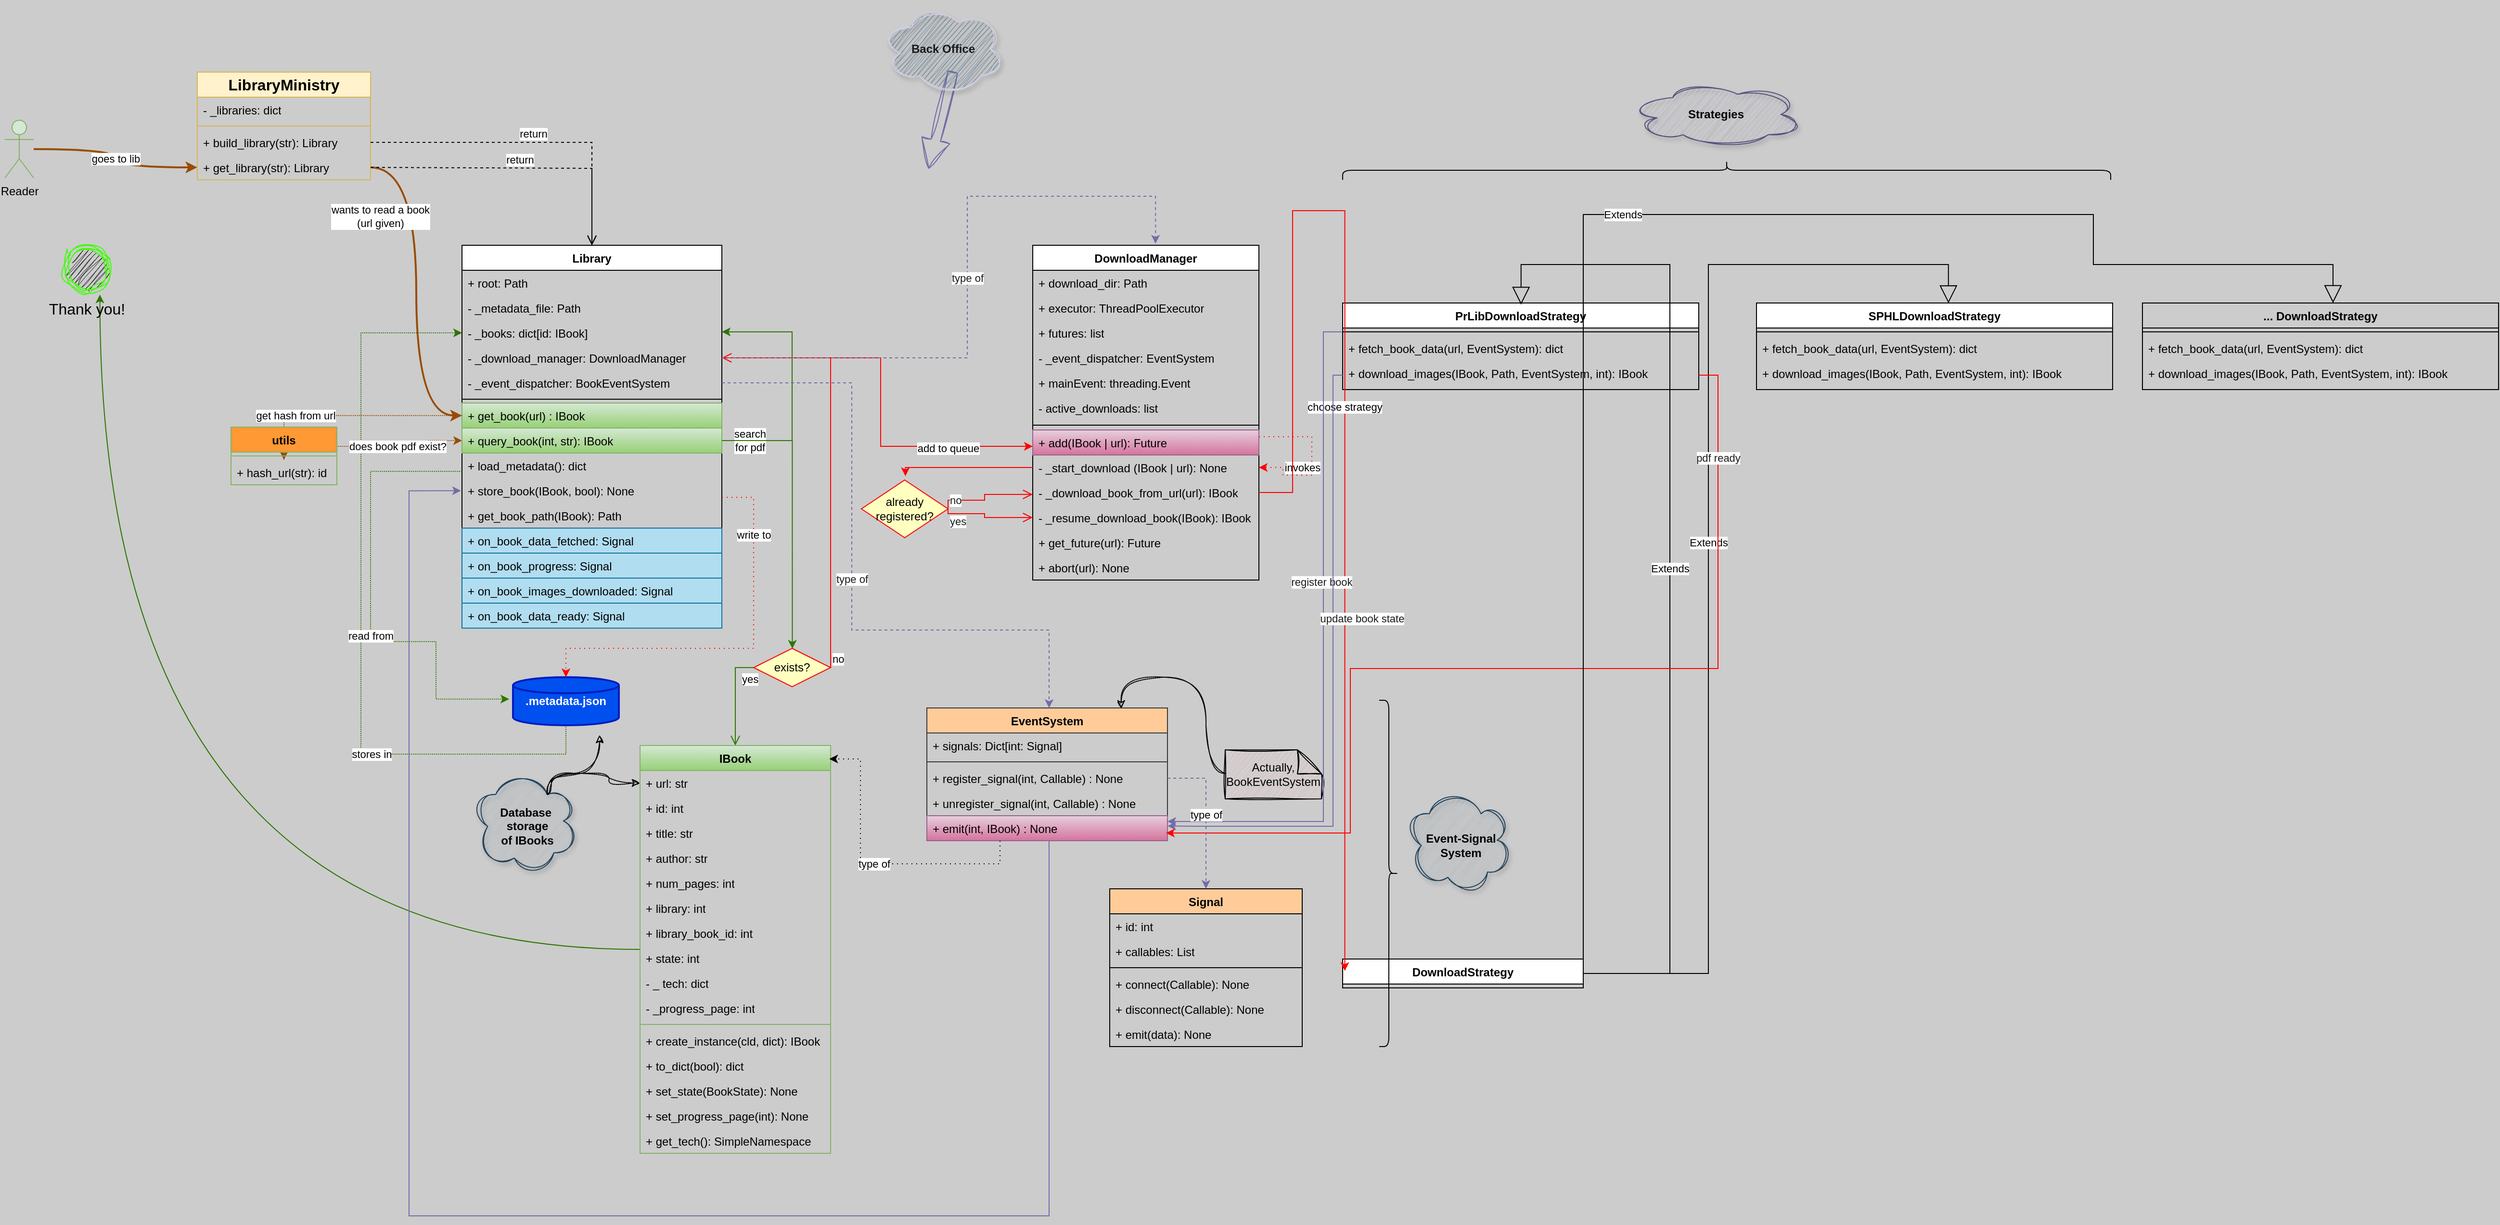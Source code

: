 <mxfile version="22.0.8" type="github">
  <diagram id="C5RBs43oDa-KdzZeNtuy" name="core">
    <mxGraphModel dx="2868" dy="1564" grid="1" gridSize="10" guides="1" tooltips="1" connect="1" arrows="1" fold="1" page="1" pageScale="1" pageWidth="1400" pageHeight="500" background="#CCCCCC" math="0" shadow="0">
      <root>
        <mxCell id="WIyWlLk6GJQsqaUBKTNV-0" />
        <mxCell id="WIyWlLk6GJQsqaUBKTNV-1" parent="WIyWlLk6GJQsqaUBKTNV-0" />
        <mxCell id="P9E268Bw0gb1X7N-w08P-104" value="goes to lib" style="edgeStyle=orthogonalEdgeStyle;orthogonalLoop=1;jettySize=auto;html=1;strokeWidth=2;curved=1;strokeColor=#994C00;" parent="WIyWlLk6GJQsqaUBKTNV-1" source="P9E268Bw0gb1X7N-w08P-6" target="P9E268Bw0gb1X7N-w08P-27" edge="1">
          <mxGeometry relative="1" as="geometry">
            <mxPoint x="122" y="231" as="sourcePoint" />
          </mxGeometry>
        </mxCell>
        <mxCell id="P9E268Bw0gb1X7N-w08P-105" value="wants to read a book&lt;br&gt;(url given)" style="edgeStyle=orthogonalEdgeStyle;orthogonalLoop=1;jettySize=auto;html=1;strokeWidth=2;shadow=0;curved=1;strokeColor=#994C00;" parent="WIyWlLk6GJQsqaUBKTNV-1" source="P9E268Bw0gb1X7N-w08P-27" target="P9E268Bw0gb1X7N-w08P-28" edge="1">
          <mxGeometry x="-0.442" y="-38" relative="1" as="geometry">
            <mxPoint x="112" y="361" as="sourcePoint" />
            <mxPoint x="512" y="511" as="targetPoint" />
            <mxPoint as="offset" />
          </mxGeometry>
        </mxCell>
        <mxCell id="P9E268Bw0gb1X7N-w08P-6" value="Reader" style="shape=umlActor;verticalLabelPosition=bottom;verticalAlign=top;html=1;fillColor=#d5e8d4;strokeColor=#82b366;" parent="WIyWlLk6GJQsqaUBKTNV-1" vertex="1">
          <mxGeometry x="82" y="201" width="30" height="60" as="geometry" />
        </mxCell>
        <mxCell id="P9E268Bw0gb1X7N-w08P-15" value="LibraryMinistry" style="swimlane;fontStyle=1;align=center;verticalAlign=middle;childLayout=stackLayout;horizontal=1;startSize=26;horizontalStack=0;resizeParent=1;resizeParentMax=0;resizeLast=0;collapsible=1;marginBottom=0;whiteSpace=wrap;html=1;fillColor=#fff2cc;strokeColor=#d6b656;fontSize=16;" parent="WIyWlLk6GJQsqaUBKTNV-1" vertex="1">
          <mxGeometry x="282" y="151" width="180" height="112" as="geometry">
            <mxRectangle x="110" y="200" width="100" height="30" as="alternateBounds" />
          </mxGeometry>
        </mxCell>
        <mxCell id="P9E268Bw0gb1X7N-w08P-19" value="- _libraries: dict" style="text;strokeColor=none;fillColor=none;align=left;verticalAlign=top;spacingLeft=4;spacingRight=4;overflow=hidden;rotatable=0;points=[[0,0.5],[1,0.5]];portConstraint=eastwest;whiteSpace=wrap;html=1;" parent="P9E268Bw0gb1X7N-w08P-15" vertex="1">
          <mxGeometry y="26" width="180" height="26" as="geometry" />
        </mxCell>
        <mxCell id="P9E268Bw0gb1X7N-w08P-17" value="" style="line;strokeWidth=1;fillColor=none;align=left;verticalAlign=middle;spacingTop=-1;spacingLeft=3;spacingRight=3;rotatable=0;labelPosition=right;points=[];portConstraint=eastwest;strokeColor=inherit;" parent="P9E268Bw0gb1X7N-w08P-15" vertex="1">
          <mxGeometry y="52" width="180" height="8" as="geometry" />
        </mxCell>
        <mxCell id="P9E268Bw0gb1X7N-w08P-18" value="+ build_library(str): Library" style="text;strokeColor=none;fillColor=none;align=left;verticalAlign=top;spacingLeft=4;spacingRight=4;overflow=hidden;rotatable=0;points=[[0,0.5],[1,0.5]];portConstraint=eastwest;whiteSpace=wrap;html=1;" parent="P9E268Bw0gb1X7N-w08P-15" vertex="1">
          <mxGeometry y="60" width="180" height="26" as="geometry" />
        </mxCell>
        <mxCell id="P9E268Bw0gb1X7N-w08P-27" value="+ get_library(str): Library" style="text;strokeColor=none;fillColor=none;align=left;verticalAlign=top;spacingLeft=4;spacingRight=4;overflow=hidden;rotatable=0;points=[[0,0.5],[1,0.5]];portConstraint=eastwest;whiteSpace=wrap;html=1;" parent="P9E268Bw0gb1X7N-w08P-15" vertex="1">
          <mxGeometry y="86" width="180" height="26" as="geometry" />
        </mxCell>
        <mxCell id="P9E268Bw0gb1X7N-w08P-23" value="Library" style="swimlane;fontStyle=1;align=center;verticalAlign=top;childLayout=stackLayout;horizontal=1;startSize=26;horizontalStack=0;resizeParent=1;resizeParentMax=0;resizeLast=0;collapsible=1;marginBottom=0;whiteSpace=wrap;html=1;" parent="WIyWlLk6GJQsqaUBKTNV-1" vertex="1">
          <mxGeometry x="557" y="331" width="270" height="398" as="geometry" />
        </mxCell>
        <mxCell id="P9E268Bw0gb1X7N-w08P-24" value="+ root: Path" style="text;strokeColor=none;fillColor=none;align=left;verticalAlign=top;spacingLeft=4;spacingRight=4;overflow=hidden;rotatable=0;points=[[0,0.5],[1,0.5]];portConstraint=eastwest;whiteSpace=wrap;html=1;" parent="P9E268Bw0gb1X7N-w08P-23" vertex="1">
          <mxGeometry y="26" width="270" height="26" as="geometry" />
        </mxCell>
        <mxCell id="P9E268Bw0gb1X7N-w08P-30" value="- _metadata_file: Path" style="text;strokeColor=none;fillColor=none;align=left;verticalAlign=top;spacingLeft=4;spacingRight=4;overflow=hidden;rotatable=0;points=[[0,0.5],[1,0.5]];portConstraint=eastwest;whiteSpace=wrap;html=1;" parent="P9E268Bw0gb1X7N-w08P-23" vertex="1">
          <mxGeometry y="52" width="270" height="26" as="geometry" />
        </mxCell>
        <mxCell id="P9E268Bw0gb1X7N-w08P-33" value="- _books: dict[id: IBook]" style="text;strokeColor=none;fillColor=none;align=left;verticalAlign=top;spacingLeft=4;spacingRight=4;overflow=hidden;rotatable=0;points=[[0,0.5],[1,0.5]];portConstraint=eastwest;whiteSpace=wrap;html=1;" parent="P9E268Bw0gb1X7N-w08P-23" vertex="1">
          <mxGeometry y="78" width="270" height="26" as="geometry" />
        </mxCell>
        <mxCell id="P9E268Bw0gb1X7N-w08P-36" value="- _download_manager: DownloadManager" style="text;strokeColor=none;fillColor=none;align=left;verticalAlign=top;spacingLeft=4;spacingRight=4;overflow=hidden;rotatable=0;points=[[0,0.5],[1,0.5]];portConstraint=eastwest;whiteSpace=wrap;html=1;" parent="P9E268Bw0gb1X7N-w08P-23" vertex="1">
          <mxGeometry y="104" width="270" height="26" as="geometry" />
        </mxCell>
        <mxCell id="P9E268Bw0gb1X7N-w08P-35" value="- _event_dispatcher: BookEventSystem" style="text;strokeColor=none;fillColor=none;align=left;verticalAlign=top;spacingLeft=4;spacingRight=4;overflow=hidden;rotatable=0;points=[[0,0.5],[1,0.5]];portConstraint=eastwest;whiteSpace=wrap;html=1;" parent="P9E268Bw0gb1X7N-w08P-23" vertex="1">
          <mxGeometry y="130" width="270" height="26" as="geometry" />
        </mxCell>
        <mxCell id="P9E268Bw0gb1X7N-w08P-25" value="" style="line;strokeWidth=1;fillColor=none;align=left;verticalAlign=middle;spacingTop=-1;spacingLeft=3;spacingRight=3;rotatable=0;labelPosition=right;points=[];portConstraint=eastwest;strokeColor=inherit;" parent="P9E268Bw0gb1X7N-w08P-23" vertex="1">
          <mxGeometry y="156" width="270" height="8" as="geometry" />
        </mxCell>
        <mxCell id="P9E268Bw0gb1X7N-w08P-28" value="+ get_book(url) : IBook" style="text;strokeColor=#82b366;fillColor=#d5e8d4;align=left;verticalAlign=top;spacingLeft=4;spacingRight=4;overflow=hidden;rotatable=0;points=[[0,0.5],[1,0.5]];portConstraint=eastwest;whiteSpace=wrap;html=1;gradientColor=#97d077;" parent="P9E268Bw0gb1X7N-w08P-23" vertex="1">
          <mxGeometry y="164" width="270" height="26" as="geometry" />
        </mxCell>
        <mxCell id="P9E268Bw0gb1X7N-w08P-112" value="search&lt;br&gt;for pdf" style="edgeStyle=orthogonalEdgeStyle;rounded=0;orthogonalLoop=1;jettySize=auto;html=1;fillColor=#60a917;strokeColor=#2D7600;" parent="P9E268Bw0gb1X7N-w08P-23" source="P9E268Bw0gb1X7N-w08P-26" target="P9E268Bw0gb1X7N-w08P-33" edge="1">
          <mxGeometry x="-0.776" relative="1" as="geometry">
            <mxPoint x="335" y="90" as="targetPoint" />
            <Array as="points">
              <mxPoint x="343" y="203" />
              <mxPoint x="343" y="90" />
            </Array>
            <mxPoint as="offset" />
          </mxGeometry>
        </mxCell>
        <mxCell id="P9E268Bw0gb1X7N-w08P-26" value="+ query_book(int, str): IBook" style="text;strokeColor=#82b366;fillColor=#d5e8d4;align=left;verticalAlign=top;spacingLeft=4;spacingRight=4;overflow=hidden;rotatable=0;points=[[0,0.5],[1,0.5]];portConstraint=eastwest;whiteSpace=wrap;html=1;gradientColor=#97d077;" parent="P9E268Bw0gb1X7N-w08P-23" vertex="1">
          <mxGeometry y="190" width="270" height="26" as="geometry" />
        </mxCell>
        <mxCell id="P9E268Bw0gb1X7N-w08P-29" value="+ load_metadata(): dict" style="text;strokeColor=none;fillColor=none;align=left;verticalAlign=top;spacingLeft=4;spacingRight=4;overflow=hidden;rotatable=0;points=[[0,0.5],[1,0.5]];portConstraint=eastwest;whiteSpace=wrap;html=1;" parent="P9E268Bw0gb1X7N-w08P-23" vertex="1">
          <mxGeometry y="216" width="270" height="26" as="geometry" />
        </mxCell>
        <mxCell id="P9E268Bw0gb1X7N-w08P-31" value="+ store_book(IBook, bool): None" style="text;strokeColor=none;fillColor=none;align=left;verticalAlign=top;spacingLeft=4;spacingRight=4;overflow=hidden;rotatable=0;points=[[0,0.5],[1,0.5]];portConstraint=eastwest;whiteSpace=wrap;html=1;" parent="P9E268Bw0gb1X7N-w08P-23" vertex="1">
          <mxGeometry y="242" width="270" height="26" as="geometry" />
        </mxCell>
        <mxCell id="P9E268Bw0gb1X7N-w08P-34" value="+ get_book_path(IBook): Path" style="text;strokeColor=none;fillColor=none;align=left;verticalAlign=top;spacingLeft=4;spacingRight=4;overflow=hidden;rotatable=0;points=[[0,0.5],[1,0.5]];portConstraint=eastwest;whiteSpace=wrap;html=1;" parent="P9E268Bw0gb1X7N-w08P-23" vertex="1">
          <mxGeometry y="268" width="270" height="26" as="geometry" />
        </mxCell>
        <mxCell id="GLJJmt8brZhEi_x7NSrE-0" style="edgeStyle=orthogonalEdgeStyle;rounded=0;orthogonalLoop=1;jettySize=auto;html=1;exitX=1;exitY=0.5;exitDx=0;exitDy=0;" edge="1" parent="P9E268Bw0gb1X7N-w08P-23" source="P9E268Bw0gb1X7N-w08P-28" target="P9E268Bw0gb1X7N-w08P-28">
          <mxGeometry relative="1" as="geometry" />
        </mxCell>
        <mxCell id="GLJJmt8brZhEi_x7NSrE-9" value="+ on_book_data_fetched: Signal" style="text;strokeColor=#10739e;fillColor=#b1ddf0;align=left;verticalAlign=top;spacingLeft=4;spacingRight=4;overflow=hidden;rotatable=0;points=[[0,0.5],[1,0.5]];portConstraint=eastwest;whiteSpace=wrap;html=1;" vertex="1" parent="P9E268Bw0gb1X7N-w08P-23">
          <mxGeometry y="294" width="270" height="26" as="geometry" />
        </mxCell>
        <mxCell id="GLJJmt8brZhEi_x7NSrE-13" value="+ on_book_progress: Signal" style="text;strokeColor=#10739e;fillColor=#b1ddf0;align=left;verticalAlign=top;spacingLeft=4;spacingRight=4;overflow=hidden;rotatable=0;points=[[0,0.5],[1,0.5]];portConstraint=eastwest;whiteSpace=wrap;html=1;" vertex="1" parent="P9E268Bw0gb1X7N-w08P-23">
          <mxGeometry y="320" width="270" height="26" as="geometry" />
        </mxCell>
        <mxCell id="GLJJmt8brZhEi_x7NSrE-14" value="+ on_book_images_downloaded: Signal" style="text;strokeColor=#10739e;fillColor=#b1ddf0;align=left;verticalAlign=top;spacingLeft=4;spacingRight=4;overflow=hidden;rotatable=0;points=[[0,0.5],[1,0.5]];portConstraint=eastwest;whiteSpace=wrap;html=1;" vertex="1" parent="P9E268Bw0gb1X7N-w08P-23">
          <mxGeometry y="346" width="270" height="26" as="geometry" />
        </mxCell>
        <mxCell id="GLJJmt8brZhEi_x7NSrE-15" value="+ on_book_data_ready: Signal" style="text;strokeColor=#10739e;fillColor=#b1ddf0;align=left;verticalAlign=top;spacingLeft=4;spacingRight=4;overflow=hidden;rotatable=0;points=[[0,0.5],[1,0.5]];portConstraint=eastwest;whiteSpace=wrap;html=1;" vertex="1" parent="P9E268Bw0gb1X7N-w08P-23">
          <mxGeometry y="372" width="270" height="26" as="geometry" />
        </mxCell>
        <mxCell id="P9E268Bw0gb1X7N-w08P-42" value="return" style="html=1;verticalAlign=bottom;endArrow=open;dashed=1;endSize=8;curved=0;rounded=0;entryX=0.5;entryY=0;entryDx=0;entryDy=0;exitX=1;exitY=0.5;exitDx=0;exitDy=0;" parent="WIyWlLk6GJQsqaUBKTNV-1" source="P9E268Bw0gb1X7N-w08P-18" target="P9E268Bw0gb1X7N-w08P-23" edge="1">
          <mxGeometry relative="1" as="geometry">
            <mxPoint x="652" y="191" as="sourcePoint" />
            <mxPoint x="662" y="381" as="targetPoint" />
            <Array as="points">
              <mxPoint x="692" y="224" />
            </Array>
          </mxGeometry>
        </mxCell>
        <mxCell id="P9E268Bw0gb1X7N-w08P-43" value="return" style="html=1;verticalAlign=bottom;endArrow=open;dashed=1;endSize=8;curved=0;rounded=0;exitX=1;exitY=0.5;exitDx=0;exitDy=0;" parent="WIyWlLk6GJQsqaUBKTNV-1" source="P9E268Bw0gb1X7N-w08P-27" target="P9E268Bw0gb1X7N-w08P-23" edge="1">
          <mxGeometry relative="1" as="geometry">
            <mxPoint x="567" y="274" as="sourcePoint" />
            <mxPoint x="812" y="301" as="targetPoint" />
            <Array as="points">
              <mxPoint x="692" y="251" />
            </Array>
          </mxGeometry>
        </mxCell>
        <mxCell id="P9E268Bw0gb1X7N-w08P-164" style="edgeStyle=orthogonalEdgeStyle;orthogonalLoop=1;jettySize=auto;html=1;sketch=1;curveFitting=1;jiggle=2;strokeColor=none;dashed=1;dashPattern=1 4;curved=1;shadow=0;" parent="WIyWlLk6GJQsqaUBKTNV-1" source="P9E268Bw0gb1X7N-w08P-53" target="P9E268Bw0gb1X7N-w08P-163" edge="1">
          <mxGeometry relative="1" as="geometry" />
        </mxCell>
        <mxCell id="P9E268Bw0gb1X7N-w08P-165" style="edgeStyle=orthogonalEdgeStyle;orthogonalLoop=1;jettySize=auto;html=1;sketch=1;curveFitting=1;jiggle=2;dashed=1;dashPattern=1 1;curved=1;entryX=0.808;entryY=0.004;entryDx=0;entryDy=0;entryPerimeter=0;" parent="WIyWlLk6GJQsqaUBKTNV-1" target="P9E268Bw0gb1X7N-w08P-158" edge="1">
          <mxGeometry relative="1" as="geometry">
            <Array as="points">
              <mxPoint x="1330" y="880" />
              <mxPoint x="1330" y="780" />
              <mxPoint x="1242" y="780" />
            </Array>
            <mxPoint x="1350" y="880" as="sourcePoint" />
            <mxPoint x="1330" y="790" as="targetPoint" />
          </mxGeometry>
        </mxCell>
        <mxCell id="P9E268Bw0gb1X7N-w08P-53" value="Actually, BookEventSystem" style="shape=note2;boundedLbl=1;whiteSpace=wrap;html=1;size=25;verticalAlign=middle;align=center;fillColor=#f8cecc;strokeColor=default;sketch=1;curveFitting=1;jiggle=2;shadow=0;" parent="WIyWlLk6GJQsqaUBKTNV-1" vertex="1">
          <mxGeometry x="1350" y="855.5" width="100" height="51" as="geometry" />
        </mxCell>
        <mxCell id="P9E268Bw0gb1X7N-w08P-54" value="DownloadManager" style="swimlane;fontStyle=1;align=center;verticalAlign=top;childLayout=stackLayout;horizontal=1;startSize=26;horizontalStack=0;resizeParent=1;resizeParentMax=0;resizeLast=0;collapsible=1;marginBottom=0;whiteSpace=wrap;html=1;" parent="WIyWlLk6GJQsqaUBKTNV-1" vertex="1">
          <mxGeometry x="1150" y="331" width="235" height="348" as="geometry" />
        </mxCell>
        <mxCell id="P9E268Bw0gb1X7N-w08P-55" value="+ download_dir: Path" style="text;strokeColor=none;fillColor=none;align=left;verticalAlign=top;spacingLeft=4;spacingRight=4;overflow=hidden;rotatable=0;points=[[0,0.5],[1,0.5]];portConstraint=eastwest;whiteSpace=wrap;html=1;" parent="P9E268Bw0gb1X7N-w08P-54" vertex="1">
          <mxGeometry y="26" width="235" height="26" as="geometry" />
        </mxCell>
        <mxCell id="P9E268Bw0gb1X7N-w08P-60" value="+ executor: ThreadPoolExecutor" style="text;strokeColor=none;fillColor=none;align=left;verticalAlign=top;spacingLeft=4;spacingRight=4;overflow=hidden;rotatable=0;points=[[0,0.5],[1,0.5]];portConstraint=eastwest;whiteSpace=wrap;html=1;" parent="P9E268Bw0gb1X7N-w08P-54" vertex="1">
          <mxGeometry y="52" width="235" height="26" as="geometry" />
        </mxCell>
        <mxCell id="P9E268Bw0gb1X7N-w08P-64" value="+ futures: list" style="text;strokeColor=none;fillColor=none;align=left;verticalAlign=top;spacingLeft=4;spacingRight=4;overflow=hidden;rotatable=0;points=[[0,0.5],[1,0.5]];portConstraint=eastwest;whiteSpace=wrap;html=1;" parent="P9E268Bw0gb1X7N-w08P-54" vertex="1">
          <mxGeometry y="78" width="235" height="26" as="geometry" />
        </mxCell>
        <mxCell id="P9E268Bw0gb1X7N-w08P-63" value="- _event_dispatcher: EventSystem" style="text;strokeColor=none;fillColor=none;align=left;verticalAlign=top;spacingLeft=4;spacingRight=4;overflow=hidden;rotatable=0;points=[[0,0.5],[1,0.5]];portConstraint=eastwest;whiteSpace=wrap;html=1;" parent="P9E268Bw0gb1X7N-w08P-54" vertex="1">
          <mxGeometry y="104" width="235" height="26" as="geometry" />
        </mxCell>
        <mxCell id="62WGo5W9SfJ_OpLhTYwa-5" value="+ mainEvent: threading.Event" style="text;strokeColor=none;fillColor=none;align=left;verticalAlign=top;spacingLeft=4;spacingRight=4;overflow=hidden;rotatable=0;points=[[0,0.5],[1,0.5]];portConstraint=eastwest;whiteSpace=wrap;html=1;" parent="P9E268Bw0gb1X7N-w08P-54" vertex="1">
          <mxGeometry y="130" width="235" height="26" as="geometry" />
        </mxCell>
        <mxCell id="62WGo5W9SfJ_OpLhTYwa-6" value="- active_downloads: list" style="text;strokeColor=none;fillColor=none;align=left;verticalAlign=top;spacingLeft=4;spacingRight=4;overflow=hidden;rotatable=0;points=[[0,0.5],[1,0.5]];portConstraint=eastwest;whiteSpace=wrap;html=1;" parent="P9E268Bw0gb1X7N-w08P-54" vertex="1">
          <mxGeometry y="156" width="235" height="26" as="geometry" />
        </mxCell>
        <mxCell id="P9E268Bw0gb1X7N-w08P-56" value="" style="line;strokeWidth=1;fillColor=none;align=left;verticalAlign=middle;spacingTop=-1;spacingLeft=3;spacingRight=3;rotatable=0;labelPosition=right;points=[];portConstraint=eastwest;strokeColor=inherit;" parent="P9E268Bw0gb1X7N-w08P-54" vertex="1">
          <mxGeometry y="182" width="235" height="10" as="geometry" />
        </mxCell>
        <mxCell id="P9E268Bw0gb1X7N-w08P-57" value="+ add(IBook | url): Future" style="text;strokeColor=#996185;fillColor=#e6d0de;align=left;verticalAlign=top;spacingLeft=4;spacingRight=4;overflow=hidden;rotatable=0;points=[[0,0.5],[1,0.5]];portConstraint=eastwest;whiteSpace=wrap;html=1;gradientColor=#d5739d;" parent="P9E268Bw0gb1X7N-w08P-54" vertex="1">
          <mxGeometry y="192" width="235" height="26" as="geometry" />
        </mxCell>
        <mxCell id="P9E268Bw0gb1X7N-w08P-58" value="- _start_download (IBook | url): None" style="text;strokeColor=none;fillColor=none;align=left;verticalAlign=top;spacingLeft=4;spacingRight=4;overflow=hidden;rotatable=0;points=[[0,0.5],[1,0.5]];portConstraint=eastwest;whiteSpace=wrap;html=1;" parent="P9E268Bw0gb1X7N-w08P-54" vertex="1">
          <mxGeometry y="218" width="235" height="26" as="geometry" />
        </mxCell>
        <mxCell id="P9E268Bw0gb1X7N-w08P-59" value="- _download_book_from_url(url): IBook" style="text;strokeColor=none;fillColor=none;align=left;verticalAlign=top;spacingLeft=4;spacingRight=4;overflow=hidden;rotatable=0;points=[[0,0.5],[1,0.5]];portConstraint=eastwest;whiteSpace=wrap;html=1;" parent="P9E268Bw0gb1X7N-w08P-54" vertex="1">
          <mxGeometry y="244" width="235" height="26" as="geometry" />
        </mxCell>
        <mxCell id="P9E268Bw0gb1X7N-w08P-61" value="- _resume_download_book(IBook): IBook" style="text;strokeColor=none;fillColor=none;align=left;verticalAlign=top;spacingLeft=4;spacingRight=4;overflow=hidden;rotatable=0;points=[[0,0.5],[1,0.5]];portConstraint=eastwest;whiteSpace=wrap;html=1;" parent="P9E268Bw0gb1X7N-w08P-54" vertex="1">
          <mxGeometry y="270" width="235" height="26" as="geometry" />
        </mxCell>
        <mxCell id="62WGo5W9SfJ_OpLhTYwa-9" value="+ get_future(url): Future" style="text;strokeColor=none;fillColor=none;align=left;verticalAlign=top;spacingLeft=4;spacingRight=4;overflow=hidden;rotatable=0;points=[[0,0.5],[1,0.5]];portConstraint=eastwest;whiteSpace=wrap;html=1;" parent="P9E268Bw0gb1X7N-w08P-54" vertex="1">
          <mxGeometry y="296" width="235" height="26" as="geometry" />
        </mxCell>
        <mxCell id="62WGo5W9SfJ_OpLhTYwa-10" value="+ abort(url): None" style="text;strokeColor=none;fillColor=none;align=left;verticalAlign=top;spacingLeft=4;spacingRight=4;overflow=hidden;rotatable=0;points=[[0,0.5],[1,0.5]];portConstraint=eastwest;whiteSpace=wrap;html=1;" parent="P9E268Bw0gb1X7N-w08P-54" vertex="1">
          <mxGeometry y="322" width="235" height="26" as="geometry" />
        </mxCell>
        <mxCell id="GLJJmt8brZhEi_x7NSrE-17" value="invokes" style="edgeStyle=orthogonalEdgeStyle;rounded=0;orthogonalLoop=1;jettySize=auto;html=1;dashed=1;dashPattern=1 4;strokeColor=#FF0000;" edge="1" parent="P9E268Bw0gb1X7N-w08P-54" source="P9E268Bw0gb1X7N-w08P-57" target="P9E268Bw0gb1X7N-w08P-58">
          <mxGeometry x="0.104" y="-10" relative="1" as="geometry">
            <mxPoint x="245" y="159" as="targetPoint" />
            <Array as="points">
              <mxPoint x="290" y="199" />
              <mxPoint x="290" y="239" />
              <mxPoint x="260" y="239" />
              <mxPoint x="260" y="231" />
            </Array>
            <mxPoint as="offset" />
            <mxPoint x="245" y="215" as="sourcePoint" />
          </mxGeometry>
        </mxCell>
        <mxCell id="P9E268Bw0gb1X7N-w08P-76" style="rounded=0;orthogonalLoop=1;jettySize=auto;html=1;exitX=1;exitY=0.5;exitDx=0;exitDy=0;jumpStyle=none;edgeStyle=orthogonalEdgeStyle;fillColor=#0050ef;strokeColor=#FF0000;" parent="WIyWlLk6GJQsqaUBKTNV-1" source="P9E268Bw0gb1X7N-w08P-36" target="P9E268Bw0gb1X7N-w08P-57" edge="1">
          <mxGeometry relative="1" as="geometry">
            <mxPoint x="1062" y="261" as="targetPoint" />
            <Array as="points">
              <mxPoint x="992" y="448" />
              <mxPoint x="992" y="540" />
            </Array>
          </mxGeometry>
        </mxCell>
        <mxCell id="P9E268Bw0gb1X7N-w08P-127" value="add to queue" style="edgeLabel;html=1;align=center;verticalAlign=middle;resizable=0;points=[];" parent="P9E268Bw0gb1X7N-w08P-76" vertex="1" connectable="0">
          <mxGeometry x="0.08" y="-1" relative="1" as="geometry">
            <mxPoint x="71" y="35" as="offset" />
          </mxGeometry>
        </mxCell>
        <mxCell id="P9E268Bw0gb1X7N-w08P-93" value="get hash from url" style="edgeStyle=orthogonalEdgeStyle;rounded=0;orthogonalLoop=1;jettySize=auto;html=1;fillColor=#60a917;strokeColor=#994C00;dashed=1;dashPattern=1 1;exitX=0;exitY=0.5;exitDx=0;exitDy=0;" parent="WIyWlLk6GJQsqaUBKTNV-1" source="P9E268Bw0gb1X7N-w08P-28" target="P9E268Bw0gb1X7N-w08P-97" edge="1">
          <mxGeometry x="0.497" relative="1" as="geometry">
            <mxPoint x="532" y="831" as="targetPoint" />
            <mxPoint x="910" y="570" as="sourcePoint" />
            <Array as="points">
              <mxPoint x="520" y="508" />
              <mxPoint x="520" y="508" />
            </Array>
            <mxPoint as="offset" />
          </mxGeometry>
        </mxCell>
        <mxCell id="P9E268Bw0gb1X7N-w08P-103" value="stores in" style="edgeStyle=orthogonalEdgeStyle;rounded=0;orthogonalLoop=1;jettySize=auto;html=1;fillColor=#60a917;strokeColor=#2D7600;dashed=1;dashPattern=1 1;exitX=0.5;exitY=1;exitDx=0;exitDy=0;exitPerimeter=0;" parent="WIyWlLk6GJQsqaUBKTNV-1" source="P9E268Bw0gb1X7N-w08P-99" target="P9E268Bw0gb1X7N-w08P-33" edge="1">
          <mxGeometry x="-0.409" relative="1" as="geometry">
            <mxPoint x="492" y="721" as="sourcePoint" />
            <Array as="points">
              <mxPoint x="665" y="860" />
              <mxPoint x="452" y="860" />
              <mxPoint x="452" y="422" />
            </Array>
            <mxPoint as="offset" />
          </mxGeometry>
        </mxCell>
        <mxCell id="P9E268Bw0gb1X7N-w08P-99" value=".metadata.json" style="strokeWidth=2;html=1;shape=mxgraph.flowchart.database;whiteSpace=wrap;fillColor=#0050ef;strokeColor=#001DBC;labelPosition=center;verticalLabelPosition=middle;align=center;verticalAlign=middle;fontColor=#ffffff;fontStyle=1" parent="WIyWlLk6GJQsqaUBKTNV-1" vertex="1">
          <mxGeometry x="610" y="780" width="110" height="50" as="geometry" />
        </mxCell>
        <mxCell id="P9E268Bw0gb1X7N-w08P-102" value="write to" style="edgeStyle=orthogonalEdgeStyle;rounded=0;orthogonalLoop=1;jettySize=auto;html=1;fillColor=#60a917;strokeColor=#FF0000;dashed=1;dashPattern=1 4;entryX=0.5;entryY=0;entryDx=0;entryDy=0;entryPerimeter=0;" parent="WIyWlLk6GJQsqaUBKTNV-1" source="P9E268Bw0gb1X7N-w08P-31" edge="1" target="P9E268Bw0gb1X7N-w08P-99">
          <mxGeometry x="-0.656" relative="1" as="geometry">
            <mxPoint x="567" y="588.17" as="sourcePoint" />
            <mxPoint x="612" y="671" as="targetPoint" />
            <Array as="points">
              <mxPoint x="860" y="593" />
              <mxPoint x="860" y="750" />
              <mxPoint x="665" y="750" />
            </Array>
            <mxPoint as="offset" />
          </mxGeometry>
        </mxCell>
        <mxCell id="P9E268Bw0gb1X7N-w08P-101" value="read from" style="edgeStyle=orthogonalEdgeStyle;rounded=0;orthogonalLoop=1;jettySize=auto;html=1;fillColor=#60a917;strokeColor=#2D7600;dashed=1;dashPattern=1 1;entryX=-0.036;entryY=0.455;entryDx=0;entryDy=0;entryPerimeter=0;" parent="WIyWlLk6GJQsqaUBKTNV-1" source="P9E268Bw0gb1X7N-w08P-29" target="P9E268Bw0gb1X7N-w08P-99" edge="1">
          <mxGeometry x="0.118" relative="1" as="geometry">
            <mxPoint x="432" y="561" as="sourcePoint" />
            <Array as="points">
              <mxPoint x="462" y="566" />
              <mxPoint x="462" y="743" />
              <mxPoint x="530" y="743" />
            </Array>
            <mxPoint as="offset" />
          </mxGeometry>
        </mxCell>
        <mxCell id="P9E268Bw0gb1X7N-w08P-106" value="does book pdf exist?" style="edgeStyle=orthogonalEdgeStyle;rounded=0;orthogonalLoop=1;jettySize=auto;html=1;fillColor=#60a917;strokeColor=#994C00;dashed=1;dashPattern=1 1;" parent="WIyWlLk6GJQsqaUBKTNV-1" source="P9E268Bw0gb1X7N-w08P-97" target="P9E268Bw0gb1X7N-w08P-26" edge="1">
          <mxGeometry x="0.288" relative="1" as="geometry">
            <mxPoint x="322" y="541" as="targetPoint" />
            <mxPoint x="440" y="580" as="sourcePoint" />
            <Array as="points">
              <mxPoint x="372" y="540" />
              <mxPoint x="522" y="540" />
              <mxPoint x="522" y="534" />
            </Array>
            <mxPoint as="offset" />
          </mxGeometry>
        </mxCell>
        <mxCell id="P9E268Bw0gb1X7N-w08P-107" style="edgeStyle=orthogonalEdgeStyle;rounded=0;orthogonalLoop=1;jettySize=auto;html=1;fillColor=#60a917;strokeColor=#2D7600;entryX=0.503;entryY=0.008;entryDx=0;entryDy=0;entryPerimeter=0;" parent="WIyWlLk6GJQsqaUBKTNV-1" source="P9E268Bw0gb1X7N-w08P-26" target="P9E268Bw0gb1X7N-w08P-130" edge="1">
          <mxGeometry relative="1" as="geometry">
            <mxPoint x="862" y="661" as="targetPoint" />
            <Array as="points">
              <mxPoint x="900" y="534" />
            </Array>
          </mxGeometry>
        </mxCell>
        <mxCell id="P9E268Bw0gb1X7N-w08P-129" style="orthogonalLoop=1;jettySize=auto;html=1;fillColor=#60a917;strokeColor=#2D7600;entryX=0.776;entryY=1.024;entryDx=0;entryDy=0;entryPerimeter=0;edgeStyle=orthogonalEdgeStyle;curved=1;" parent="WIyWlLk6GJQsqaUBKTNV-1" source="P9E268Bw0gb1X7N-w08P-113" target="P9E268Bw0gb1X7N-w08P-128" edge="1">
          <mxGeometry relative="1" as="geometry">
            <mxPoint x="362" y="801" as="targetPoint" />
          </mxGeometry>
        </mxCell>
        <mxCell id="P9E268Bw0gb1X7N-w08P-113" value="IBook" style="swimlane;fontStyle=1;align=center;verticalAlign=top;childLayout=stackLayout;horizontal=1;startSize=26;horizontalStack=0;resizeParent=1;resizeParentMax=0;resizeLast=0;collapsible=1;marginBottom=0;whiteSpace=wrap;html=1;fillColor=#d5e8d4;strokeColor=#82b366;gradientColor=#97d077;" parent="WIyWlLk6GJQsqaUBKTNV-1" vertex="1">
          <mxGeometry x="742" y="851" width="198" height="424" as="geometry">
            <mxRectangle x="742" y="851" width="70" height="30" as="alternateBounds" />
          </mxGeometry>
        </mxCell>
        <mxCell id="P9E268Bw0gb1X7N-w08P-114" value="+ url: str" style="text;strokeColor=none;fillColor=none;align=left;verticalAlign=top;spacingLeft=4;spacingRight=4;overflow=hidden;rotatable=0;points=[[0,0.5],[1,0.5]];portConstraint=eastwest;whiteSpace=wrap;html=1;" parent="P9E268Bw0gb1X7N-w08P-113" vertex="1">
          <mxGeometry y="26" width="198" height="26" as="geometry" />
        </mxCell>
        <mxCell id="P9E268Bw0gb1X7N-w08P-123" value="+ id: int" style="text;strokeColor=none;fillColor=none;align=left;verticalAlign=top;spacingLeft=4;spacingRight=4;overflow=hidden;rotatable=0;points=[[0,0.5],[1,0.5]];portConstraint=eastwest;whiteSpace=wrap;html=1;" parent="P9E268Bw0gb1X7N-w08P-113" vertex="1">
          <mxGeometry y="52" width="198" height="26" as="geometry" />
        </mxCell>
        <mxCell id="P9E268Bw0gb1X7N-w08P-118" value="+ title: str" style="text;strokeColor=none;fillColor=none;align=left;verticalAlign=top;spacingLeft=4;spacingRight=4;overflow=hidden;rotatable=0;points=[[0,0.5],[1,0.5]];portConstraint=eastwest;whiteSpace=wrap;html=1;" parent="P9E268Bw0gb1X7N-w08P-113" vertex="1">
          <mxGeometry y="78" width="198" height="26" as="geometry" />
        </mxCell>
        <mxCell id="P9E268Bw0gb1X7N-w08P-117" value="+ author: str" style="text;strokeColor=none;fillColor=none;align=left;verticalAlign=top;spacingLeft=4;spacingRight=4;overflow=hidden;rotatable=0;points=[[0,0.5],[1,0.5]];portConstraint=eastwest;whiteSpace=wrap;html=1;" parent="P9E268Bw0gb1X7N-w08P-113" vertex="1">
          <mxGeometry y="104" width="198" height="26" as="geometry" />
        </mxCell>
        <mxCell id="P9E268Bw0gb1X7N-w08P-119" value="+ num_pages: int" style="text;strokeColor=none;fillColor=none;align=left;verticalAlign=top;spacingLeft=4;spacingRight=4;overflow=hidden;rotatable=0;points=[[0,0.5],[1,0.5]];portConstraint=eastwest;whiteSpace=wrap;html=1;" parent="P9E268Bw0gb1X7N-w08P-113" vertex="1">
          <mxGeometry y="130" width="198" height="26" as="geometry" />
        </mxCell>
        <mxCell id="P9E268Bw0gb1X7N-w08P-125" value="+ library: int" style="text;strokeColor=none;fillColor=none;align=left;verticalAlign=top;spacingLeft=4;spacingRight=4;overflow=hidden;rotatable=0;points=[[0,0.5],[1,0.5]];portConstraint=eastwest;whiteSpace=wrap;html=1;" parent="P9E268Bw0gb1X7N-w08P-113" vertex="1">
          <mxGeometry y="156" width="198" height="26" as="geometry" />
        </mxCell>
        <mxCell id="P9E268Bw0gb1X7N-w08P-124" value="+ library_book_id: int" style="text;strokeColor=none;fillColor=none;align=left;verticalAlign=top;spacingLeft=4;spacingRight=4;overflow=hidden;rotatable=0;points=[[0,0.5],[1,0.5]];portConstraint=eastwest;whiteSpace=wrap;html=1;" parent="P9E268Bw0gb1X7N-w08P-113" vertex="1">
          <mxGeometry y="182" width="198" height="26" as="geometry" />
        </mxCell>
        <mxCell id="P9E268Bw0gb1X7N-w08P-120" value="+ state: int" style="text;strokeColor=none;fillColor=none;align=left;verticalAlign=top;spacingLeft=4;spacingRight=4;overflow=hidden;rotatable=0;points=[[0,0.5],[1,0.5]];portConstraint=eastwest;whiteSpace=wrap;html=1;" parent="P9E268Bw0gb1X7N-w08P-113" vertex="1">
          <mxGeometry y="208" width="198" height="26" as="geometry" />
        </mxCell>
        <mxCell id="P9E268Bw0gb1X7N-w08P-122" value="- _ tech: dict" style="text;strokeColor=none;fillColor=none;align=left;verticalAlign=top;spacingLeft=4;spacingRight=4;overflow=hidden;rotatable=0;points=[[0,0.5],[1,0.5]];portConstraint=eastwest;whiteSpace=wrap;html=1;" parent="P9E268Bw0gb1X7N-w08P-113" vertex="1">
          <mxGeometry y="234" width="198" height="26" as="geometry" />
        </mxCell>
        <mxCell id="P9E268Bw0gb1X7N-w08P-121" value="- _progress_page: int" style="text;strokeColor=none;fillColor=none;align=left;verticalAlign=top;spacingLeft=4;spacingRight=4;overflow=hidden;rotatable=0;points=[[0,0.5],[1,0.5]];portConstraint=eastwest;whiteSpace=wrap;html=1;" parent="P9E268Bw0gb1X7N-w08P-113" vertex="1">
          <mxGeometry y="260" width="198" height="26" as="geometry" />
        </mxCell>
        <mxCell id="P9E268Bw0gb1X7N-w08P-115" value="" style="line;strokeWidth=1;fillColor=none;align=left;verticalAlign=middle;spacingTop=-1;spacingLeft=3;spacingRight=3;rotatable=0;labelPosition=right;points=[];portConstraint=eastwest;strokeColor=inherit;" parent="P9E268Bw0gb1X7N-w08P-113" vertex="1">
          <mxGeometry y="286" width="198" height="8" as="geometry" />
        </mxCell>
        <mxCell id="62WGo5W9SfJ_OpLhTYwa-0" value="+ create_instance(cld, dict): IBook" style="text;strokeColor=none;fillColor=none;align=left;verticalAlign=top;spacingLeft=4;spacingRight=4;overflow=hidden;rotatable=0;points=[[0,0.5],[1,0.5]];portConstraint=eastwest;whiteSpace=wrap;html=1;" parent="P9E268Bw0gb1X7N-w08P-113" vertex="1">
          <mxGeometry y="294" width="198" height="26" as="geometry" />
        </mxCell>
        <mxCell id="P9E268Bw0gb1X7N-w08P-116" value="+ to_dict(bool): dict" style="text;strokeColor=none;fillColor=none;align=left;verticalAlign=top;spacingLeft=4;spacingRight=4;overflow=hidden;rotatable=0;points=[[0,0.5],[1,0.5]];portConstraint=eastwest;whiteSpace=wrap;html=1;" parent="P9E268Bw0gb1X7N-w08P-113" vertex="1">
          <mxGeometry y="320" width="198" height="26" as="geometry" />
        </mxCell>
        <mxCell id="62WGo5W9SfJ_OpLhTYwa-1" value="+ set_state(BookState): None" style="text;strokeColor=none;fillColor=none;align=left;verticalAlign=top;spacingLeft=4;spacingRight=4;overflow=hidden;rotatable=0;points=[[0,0.5],[1,0.5]];portConstraint=eastwest;whiteSpace=wrap;html=1;" parent="P9E268Bw0gb1X7N-w08P-113" vertex="1">
          <mxGeometry y="346" width="198" height="26" as="geometry" />
        </mxCell>
        <mxCell id="62WGo5W9SfJ_OpLhTYwa-2" value="+ set_progress_page(int): None" style="text;strokeColor=none;fillColor=none;align=left;verticalAlign=top;spacingLeft=4;spacingRight=4;overflow=hidden;rotatable=0;points=[[0,0.5],[1,0.5]];portConstraint=eastwest;whiteSpace=wrap;html=1;" parent="P9E268Bw0gb1X7N-w08P-113" vertex="1">
          <mxGeometry y="372" width="198" height="26" as="geometry" />
        </mxCell>
        <mxCell id="62WGo5W9SfJ_OpLhTYwa-3" value="+ get_tech(): SimpleNamespace" style="text;strokeColor=none;fillColor=none;align=left;verticalAlign=top;spacingLeft=4;spacingRight=4;overflow=hidden;rotatable=0;points=[[0,0.5],[1,0.5]];portConstraint=eastwest;whiteSpace=wrap;html=1;" parent="P9E268Bw0gb1X7N-w08P-113" vertex="1">
          <mxGeometry y="398" width="198" height="26" as="geometry" />
        </mxCell>
        <mxCell id="P9E268Bw0gb1X7N-w08P-128" value="&lt;font style=&quot;font-size: 16px;&quot;&gt;Thank you!&lt;/font&gt;" style="ellipse;html=1;shape=endState;fillColor=#000000;strokeColor=#3CFF00;sketch=1;curveFitting=1;jiggle=2;shadow=0;labelPosition=center;verticalLabelPosition=bottom;align=center;verticalAlign=top;" parent="WIyWlLk6GJQsqaUBKTNV-1" vertex="1">
          <mxGeometry x="142" y="331" width="50" height="50" as="geometry" />
        </mxCell>
        <mxCell id="P9E268Bw0gb1X7N-w08P-130" value="exists?" style="rhombus;whiteSpace=wrap;html=1;fontColor=#000000;fillColor=#ffffc0;strokeColor=#ff0000;" parent="WIyWlLk6GJQsqaUBKTNV-1" vertex="1">
          <mxGeometry x="860" y="750" width="80" height="40" as="geometry" />
        </mxCell>
        <mxCell id="P9E268Bw0gb1X7N-w08P-131" value="no" style="edgeStyle=orthogonalEdgeStyle;html=1;align=left;verticalAlign=bottom;endArrow=open;endSize=8;strokeColor=#FF0000;rounded=0;exitX=1;exitY=0.5;exitDx=0;exitDy=0;" parent="WIyWlLk6GJQsqaUBKTNV-1" target="P9E268Bw0gb1X7N-w08P-36" edge="1" source="P9E268Bw0gb1X7N-w08P-130">
          <mxGeometry x="-1" relative="1" as="geometry">
            <mxPoint x="1137" y="721" as="targetPoint" />
            <mxPoint x="922" y="681" as="sourcePoint" />
            <Array as="points">
              <mxPoint x="940" y="448" />
            </Array>
          </mxGeometry>
        </mxCell>
        <mxCell id="P9E268Bw0gb1X7N-w08P-132" value="yes" style="edgeStyle=orthogonalEdgeStyle;html=1;align=left;verticalAlign=top;endArrow=open;endSize=8;strokeColor=#2D7600;rounded=0;fillColor=#60a917;exitX=0;exitY=0.5;exitDx=0;exitDy=0;" parent="WIyWlLk6GJQsqaUBKTNV-1" source="P9E268Bw0gb1X7N-w08P-130" target="P9E268Bw0gb1X7N-w08P-113" edge="1">
          <mxGeometry x="-0.723" y="-1" relative="1" as="geometry">
            <mxPoint x="912" y="821" as="targetPoint" />
            <mxPoint x="852" y="721" as="sourcePoint" />
            <mxPoint as="offset" />
            <Array as="points">
              <mxPoint x="841" y="770" />
            </Array>
          </mxGeometry>
        </mxCell>
        <mxCell id="P9E268Bw0gb1X7N-w08P-134" value="DownloadStrategy" style="swimlane;fontStyle=1;align=center;verticalAlign=top;childLayout=stackLayout;horizontal=1;startSize=26;horizontalStack=0;resizeParent=1;resizeParentMax=0;resizeLast=0;collapsible=1;marginBottom=0;whiteSpace=wrap;html=1;" parent="WIyWlLk6GJQsqaUBKTNV-1" vertex="1" collapsed="1">
          <mxGeometry x="1472" y="1073" width="250" height="30" as="geometry">
            <mxRectangle x="1300" y="232" width="370" height="90" as="alternateBounds" />
          </mxGeometry>
        </mxCell>
        <mxCell id="P9E268Bw0gb1X7N-w08P-136" value="" style="line;strokeWidth=1;fillColor=none;align=left;verticalAlign=middle;spacingTop=-1;spacingLeft=3;spacingRight=3;rotatable=0;labelPosition=right;points=[];portConstraint=eastwest;strokeColor=inherit;" parent="P9E268Bw0gb1X7N-w08P-134" vertex="1">
          <mxGeometry y="26" width="370" height="8" as="geometry" />
        </mxCell>
        <mxCell id="P9E268Bw0gb1X7N-w08P-137" value="+ fetch_book_data(url, EventSystem): dict" style="text;strokeColor=none;fillColor=none;align=left;verticalAlign=top;spacingLeft=4;spacingRight=4;overflow=hidden;rotatable=0;points=[[0,0.5],[1,0.5]];portConstraint=eastwest;whiteSpace=wrap;html=1;" parent="P9E268Bw0gb1X7N-w08P-134" vertex="1">
          <mxGeometry y="34" width="370" height="26" as="geometry" />
        </mxCell>
        <mxCell id="P9E268Bw0gb1X7N-w08P-141" value="+ download_images(IBook, Path, EventSystem, int): IBook" style="text;strokeColor=none;fillColor=none;align=left;verticalAlign=top;spacingLeft=4;spacingRight=4;overflow=hidden;rotatable=0;points=[[0,0.5],[1,0.5]];portConstraint=eastwest;whiteSpace=wrap;html=1;" parent="P9E268Bw0gb1X7N-w08P-134" vertex="1">
          <mxGeometry y="60" width="370" height="30" as="geometry" />
        </mxCell>
        <mxCell id="P9E268Bw0gb1X7N-w08P-144" value="PrLibDownloadStrategy" style="swimlane;fontStyle=1;align=center;verticalAlign=top;childLayout=stackLayout;horizontal=1;startSize=26;horizontalStack=0;resizeParent=1;resizeParentMax=0;resizeLast=0;collapsible=1;marginBottom=0;whiteSpace=wrap;html=1;" parent="WIyWlLk6GJQsqaUBKTNV-1" vertex="1">
          <mxGeometry x="1472" y="391" width="370" height="90" as="geometry" />
        </mxCell>
        <mxCell id="P9E268Bw0gb1X7N-w08P-145" value="" style="line;strokeWidth=1;fillColor=none;align=left;verticalAlign=middle;spacingTop=-1;spacingLeft=3;spacingRight=3;rotatable=0;labelPosition=right;points=[];portConstraint=eastwest;strokeColor=inherit;" parent="P9E268Bw0gb1X7N-w08P-144" vertex="1">
          <mxGeometry y="26" width="370" height="8" as="geometry" />
        </mxCell>
        <mxCell id="P9E268Bw0gb1X7N-w08P-146" value="+ fetch_book_data(url, EventSystem): dict" style="text;strokeColor=none;fillColor=none;align=left;verticalAlign=top;spacingLeft=4;spacingRight=4;overflow=hidden;rotatable=0;points=[[0,0.5],[1,0.5]];portConstraint=eastwest;whiteSpace=wrap;html=1;" parent="P9E268Bw0gb1X7N-w08P-144" vertex="1">
          <mxGeometry y="34" width="370" height="26" as="geometry" />
        </mxCell>
        <mxCell id="P9E268Bw0gb1X7N-w08P-147" value="+ download_images(IBook, Path, EventSystem, int): IBook" style="text;strokeColor=none;fillColor=none;align=left;verticalAlign=top;spacingLeft=4;spacingRight=4;overflow=hidden;rotatable=0;points=[[0,0.5],[1,0.5]];portConstraint=eastwest;whiteSpace=wrap;html=1;" parent="P9E268Bw0gb1X7N-w08P-144" vertex="1">
          <mxGeometry y="60" width="370" height="30" as="geometry" />
        </mxCell>
        <mxCell id="P9E268Bw0gb1X7N-w08P-148" value="SPHLDownloadStrategy" style="swimlane;fontStyle=1;align=center;verticalAlign=top;childLayout=stackLayout;horizontal=1;startSize=26;horizontalStack=0;resizeParent=1;resizeParentMax=0;resizeLast=0;collapsible=1;marginBottom=0;whiteSpace=wrap;html=1;" parent="WIyWlLk6GJQsqaUBKTNV-1" vertex="1">
          <mxGeometry x="1902" y="391" width="370" height="90" as="geometry" />
        </mxCell>
        <mxCell id="P9E268Bw0gb1X7N-w08P-150" value="" style="line;strokeWidth=1;fillColor=none;align=left;verticalAlign=middle;spacingTop=-1;spacingLeft=3;spacingRight=3;rotatable=0;labelPosition=right;points=[];portConstraint=eastwest;strokeColor=inherit;" parent="P9E268Bw0gb1X7N-w08P-148" vertex="1">
          <mxGeometry y="26" width="370" height="8" as="geometry" />
        </mxCell>
        <mxCell id="P9E268Bw0gb1X7N-w08P-151" value="+ fetch_book_data(url, EventSystem): dict" style="text;strokeColor=none;fillColor=none;align=left;verticalAlign=top;spacingLeft=4;spacingRight=4;overflow=hidden;rotatable=0;points=[[0,0.5],[1,0.5]];portConstraint=eastwest;whiteSpace=wrap;html=1;" parent="P9E268Bw0gb1X7N-w08P-148" vertex="1">
          <mxGeometry y="34" width="370" height="26" as="geometry" />
        </mxCell>
        <mxCell id="P9E268Bw0gb1X7N-w08P-152" value="+ download_images(IBook, Path, EventSystem, int): IBook" style="text;strokeColor=none;fillColor=none;align=left;verticalAlign=top;spacingLeft=4;spacingRight=4;overflow=hidden;rotatable=0;points=[[0,0.5],[1,0.5]];portConstraint=eastwest;whiteSpace=wrap;html=1;" parent="P9E268Bw0gb1X7N-w08P-148" vertex="1">
          <mxGeometry y="60" width="370" height="30" as="geometry" />
        </mxCell>
        <mxCell id="P9E268Bw0gb1X7N-w08P-142" value="Extends" style="endArrow=block;endSize=16;endFill=0;html=1;rounded=0;edgeStyle=orthogonalEdgeStyle;entryX=0.501;entryY=0.019;entryDx=0;entryDy=0;entryPerimeter=0;" parent="WIyWlLk6GJQsqaUBKTNV-1" source="P9E268Bw0gb1X7N-w08P-134" target="P9E268Bw0gb1X7N-w08P-144" edge="1">
          <mxGeometry width="160" relative="1" as="geometry">
            <mxPoint x="1792" y="381" as="sourcePoint" />
            <mxPoint x="1692" y="751" as="targetPoint" />
            <Array as="points">
              <mxPoint x="1812" y="351" />
              <mxPoint x="1657" y="351" />
            </Array>
          </mxGeometry>
        </mxCell>
        <mxCell id="P9E268Bw0gb1X7N-w08P-153" value="choose strategy" style="edgeStyle=orthogonalEdgeStyle;rounded=0;orthogonalLoop=1;jettySize=auto;html=1;entryX=0.009;entryY=0.411;entryDx=0;entryDy=0;entryPerimeter=0;strokeColor=#FF0000;exitX=1;exitY=0.5;exitDx=0;exitDy=0;" parent="WIyWlLk6GJQsqaUBKTNV-1" source="P9E268Bw0gb1X7N-w08P-59" target="P9E268Bw0gb1X7N-w08P-134" edge="1">
          <mxGeometry relative="1" as="geometry">
            <mxPoint x="1622" y="281" as="targetPoint" />
            <mxPoint x="1552" y="651" as="sourcePoint" />
            <Array as="points">
              <mxPoint x="1420" y="588" />
              <mxPoint x="1420" y="295" />
            </Array>
          </mxGeometry>
        </mxCell>
        <mxCell id="P9E268Bw0gb1X7N-w08P-143" value="Extends" style="endArrow=block;endSize=16;endFill=0;html=1;rounded=0;edgeStyle=orthogonalEdgeStyle;entryX=0.539;entryY=0.002;entryDx=0;entryDy=0;entryPerimeter=0;" parent="WIyWlLk6GJQsqaUBKTNV-1" source="P9E268Bw0gb1X7N-w08P-134" target="P9E268Bw0gb1X7N-w08P-148" edge="1">
          <mxGeometry width="160" relative="1" as="geometry">
            <mxPoint x="1822" y="161" as="sourcePoint" />
            <mxPoint x="2122" y="481" as="targetPoint" />
            <Array as="points">
              <mxPoint x="1852" y="351" />
              <mxPoint x="2101" y="351" />
            </Array>
          </mxGeometry>
        </mxCell>
        <mxCell id="P9E268Bw0gb1X7N-w08P-158" value="EventSystem" style="swimlane;fontStyle=1;align=center;verticalAlign=top;childLayout=stackLayout;horizontal=1;startSize=26;horizontalStack=0;resizeParent=1;resizeParentMax=0;resizeLast=0;collapsible=1;marginBottom=0;whiteSpace=wrap;html=1;fillColor=#FFCC99;strokeColor=#36393d;" parent="WIyWlLk6GJQsqaUBKTNV-1" vertex="1">
          <mxGeometry x="1040" y="812" width="250" height="138" as="geometry" />
        </mxCell>
        <mxCell id="P9E268Bw0gb1X7N-w08P-159" value="+ signals: Dict[int: Signal]" style="text;strokeColor=none;fillColor=none;align=left;verticalAlign=top;spacingLeft=4;spacingRight=4;overflow=hidden;rotatable=0;points=[[0,0.5],[1,0.5]];portConstraint=eastwest;whiteSpace=wrap;html=1;" parent="P9E268Bw0gb1X7N-w08P-158" vertex="1">
          <mxGeometry y="26" width="250" height="26" as="geometry" />
        </mxCell>
        <mxCell id="P9E268Bw0gb1X7N-w08P-160" value="" style="line;strokeWidth=1;fillColor=none;align=left;verticalAlign=middle;spacingTop=-1;spacingLeft=3;spacingRight=3;rotatable=0;labelPosition=right;points=[];portConstraint=eastwest;strokeColor=inherit;" parent="P9E268Bw0gb1X7N-w08P-158" vertex="1">
          <mxGeometry y="52" width="250" height="8" as="geometry" />
        </mxCell>
        <mxCell id="P9E268Bw0gb1X7N-w08P-161" value="+ register_signal(int, Callable) : None" style="text;strokeColor=none;fillColor=none;align=left;verticalAlign=top;spacingLeft=4;spacingRight=4;overflow=hidden;rotatable=0;points=[[0,0.5],[1,0.5]];portConstraint=eastwest;whiteSpace=wrap;html=1;" parent="P9E268Bw0gb1X7N-w08P-158" vertex="1">
          <mxGeometry y="60" width="250" height="26" as="geometry" />
        </mxCell>
        <mxCell id="P9E268Bw0gb1X7N-w08P-162" value="+ unregister_signal(int, Callable) : None" style="text;strokeColor=none;fillColor=none;align=left;verticalAlign=top;spacingLeft=4;spacingRight=4;overflow=hidden;rotatable=0;points=[[0,0.5],[1,0.5]];portConstraint=eastwest;whiteSpace=wrap;html=1;" parent="P9E268Bw0gb1X7N-w08P-158" vertex="1">
          <mxGeometry y="86" width="250" height="26" as="geometry" />
        </mxCell>
        <mxCell id="P9E268Bw0gb1X7N-w08P-163" value="+ emit(int, IBook) : None" style="text;strokeColor=#996185;fillColor=#e6d0de;align=left;verticalAlign=top;spacingLeft=4;spacingRight=4;overflow=hidden;rotatable=0;points=[[0,0.5],[1,0.5]];portConstraint=eastwest;whiteSpace=wrap;html=1;gradientColor=#d5739d;" parent="P9E268Bw0gb1X7N-w08P-158" vertex="1">
          <mxGeometry y="112" width="250" height="26" as="geometry" />
        </mxCell>
        <mxCell id="P9E268Bw0gb1X7N-w08P-166" value="type of" style="edgeStyle=orthogonalEdgeStyle;rounded=0;orthogonalLoop=1;jettySize=auto;html=1;strokeColor=#736CA8;fontColor=#1A1A1A;dashed=1;" parent="WIyWlLk6GJQsqaUBKTNV-1" source="P9E268Bw0gb1X7N-w08P-35" target="P9E268Bw0gb1X7N-w08P-158" edge="1">
          <mxGeometry relative="1" as="geometry">
            <mxPoint x="1252" y="791" as="targetPoint" />
            <Array as="points">
              <mxPoint x="962" y="474" />
              <mxPoint x="962" y="731" />
              <mxPoint x="1167" y="731" />
            </Array>
          </mxGeometry>
        </mxCell>
        <mxCell id="P9E268Bw0gb1X7N-w08P-167" style="edgeStyle=orthogonalEdgeStyle;rounded=0;orthogonalLoop=1;jettySize=auto;html=1;entryX=0.543;entryY=-0.005;entryDx=0;entryDy=0;entryPerimeter=0;strokeColor=#736CA8;fontColor=#1A1A1A;dashed=1;" parent="WIyWlLk6GJQsqaUBKTNV-1" source="P9E268Bw0gb1X7N-w08P-36" target="P9E268Bw0gb1X7N-w08P-54" edge="1">
          <mxGeometry relative="1" as="geometry">
            <Array as="points">
              <mxPoint x="1082" y="448" />
              <mxPoint x="1082" y="280" />
              <mxPoint x="1278" y="280" />
            </Array>
          </mxGeometry>
        </mxCell>
        <mxCell id="P9E268Bw0gb1X7N-w08P-168" value="type of" style="edgeLabel;html=1;align=center;verticalAlign=middle;resizable=0;points=[];fontColor=#1A1A1A;" parent="P9E268Bw0gb1X7N-w08P-167" vertex="1" connectable="0">
          <mxGeometry x="0.012" relative="1" as="geometry">
            <mxPoint as="offset" />
          </mxGeometry>
        </mxCell>
        <mxCell id="P9E268Bw0gb1X7N-w08P-169" value="already registered?" style="rhombus;whiteSpace=wrap;html=1;fontColor=#000000;fillColor=#ffffc0;strokeColor=#ff0000;" parent="WIyWlLk6GJQsqaUBKTNV-1" vertex="1">
          <mxGeometry x="972" y="575" width="90" height="60" as="geometry" />
        </mxCell>
        <mxCell id="P9E268Bw0gb1X7N-w08P-170" value="no" style="edgeStyle=orthogonalEdgeStyle;html=1;align=left;verticalAlign=bottom;endArrow=open;endSize=8;strokeColor=#ff0000;rounded=0;fontColor=#1A1A1A;exitX=1;exitY=0.5;exitDx=0;exitDy=0;" parent="WIyWlLk6GJQsqaUBKTNV-1" source="P9E268Bw0gb1X7N-w08P-169" target="P9E268Bw0gb1X7N-w08P-59" edge="1">
          <mxGeometry x="-1" relative="1" as="geometry">
            <mxPoint x="1032" y="691" as="targetPoint" />
            <Array as="points">
              <mxPoint x="1062" y="596" />
              <mxPoint x="1100" y="596" />
              <mxPoint x="1100" y="590" />
            </Array>
          </mxGeometry>
        </mxCell>
        <mxCell id="P9E268Bw0gb1X7N-w08P-171" value="yes" style="edgeStyle=orthogonalEdgeStyle;html=1;align=left;verticalAlign=top;endArrow=open;endSize=8;strokeColor=#ff0000;rounded=0;fontColor=#1A1A1A;exitX=1;exitY=0.5;exitDx=0;exitDy=0;" parent="WIyWlLk6GJQsqaUBKTNV-1" source="P9E268Bw0gb1X7N-w08P-169" target="P9E268Bw0gb1X7N-w08P-61" edge="1">
          <mxGeometry x="-1" relative="1" as="geometry">
            <mxPoint x="1102" y="681" as="targetPoint" />
            <Array as="points">
              <mxPoint x="1062" y="610" />
              <mxPoint x="1100" y="610" />
              <mxPoint x="1100" y="614" />
            </Array>
          </mxGeometry>
        </mxCell>
        <mxCell id="P9E268Bw0gb1X7N-w08P-172" style="edgeStyle=orthogonalEdgeStyle;rounded=0;orthogonalLoop=1;jettySize=auto;html=1;strokeColor=#FF0000;fontColor=#1A1A1A;entryX=0.508;entryY=-0.067;entryDx=0;entryDy=0;entryPerimeter=0;" parent="WIyWlLk6GJQsqaUBKTNV-1" source="P9E268Bw0gb1X7N-w08P-58" target="P9E268Bw0gb1X7N-w08P-169" edge="1">
          <mxGeometry relative="1" as="geometry">
            <Array as="points">
              <mxPoint x="1018" y="562" />
            </Array>
          </mxGeometry>
        </mxCell>
        <mxCell id="P9E268Bw0gb1X7N-w08P-173" value="register book" style="edgeStyle=orthogonalEdgeStyle;rounded=0;orthogonalLoop=1;jettySize=auto;html=1;strokeColor=#736CA8;fontColor=#1A1A1A;" parent="WIyWlLk6GJQsqaUBKTNV-1" edge="1" target="P9E268Bw0gb1X7N-w08P-163">
          <mxGeometry x="-0.193" y="-2" relative="1" as="geometry">
            <mxPoint x="1292" y="931" as="targetPoint" />
            <mxPoint x="1471" y="421" as="sourcePoint" />
            <Array as="points">
              <mxPoint x="1452" y="421" />
              <mxPoint x="1452" y="930" />
            </Array>
            <mxPoint as="offset" />
          </mxGeometry>
        </mxCell>
        <mxCell id="P9E268Bw0gb1X7N-w08P-174" style="edgeStyle=orthogonalEdgeStyle;rounded=0;orthogonalLoop=1;jettySize=auto;html=1;strokeColor=#736CA8;fontColor=#1A1A1A;entryX=-0.004;entryY=0.506;entryDx=0;entryDy=0;entryPerimeter=0;" parent="WIyWlLk6GJQsqaUBKTNV-1" source="P9E268Bw0gb1X7N-w08P-163" target="P9E268Bw0gb1X7N-w08P-31" edge="1">
          <mxGeometry relative="1" as="geometry">
            <mxPoint x="502" y="571" as="targetPoint" />
            <mxPoint x="1042" y="917" as="sourcePoint" />
            <Array as="points">
              <mxPoint x="1167" y="1340" />
              <mxPoint x="502" y="1340" />
              <mxPoint x="502" y="586" />
            </Array>
          </mxGeometry>
        </mxCell>
        <mxCell id="P9E268Bw0gb1X7N-w08P-175" value="update book state" style="edgeStyle=orthogonalEdgeStyle;rounded=0;orthogonalLoop=1;jettySize=auto;html=1;strokeColor=#736CA8;fontColor=#1A1A1A;entryX=1;entryY=0.41;entryDx=0;entryDy=0;entryPerimeter=0;" parent="WIyWlLk6GJQsqaUBKTNV-1" source="P9E268Bw0gb1X7N-w08P-147" target="P9E268Bw0gb1X7N-w08P-163" edge="1">
          <mxGeometry x="-0.194" y="30" relative="1" as="geometry">
            <mxPoint x="1302" y="951" as="targetPoint" />
            <Array as="points">
              <mxPoint x="1462" y="466" />
              <mxPoint x="1462" y="935" />
              <mxPoint x="1320" y="935" />
            </Array>
            <mxPoint as="offset" />
          </mxGeometry>
        </mxCell>
        <mxCell id="P9E268Bw0gb1X7N-w08P-178" style="edgeStyle=orthogonalEdgeStyle;orthogonalLoop=1;jettySize=auto;html=1;strokeColor=#736CA8;fontColor=#1A1A1A;sketch=1;curveFitting=1;jiggle=2;elbow=vertical;shape=arrow;exitX=0.577;exitY=0.761;exitDx=0;exitDy=0;exitPerimeter=0;" parent="WIyWlLk6GJQsqaUBKTNV-1" source="P9E268Bw0gb1X7N-w08P-177" edge="1">
          <mxGeometry relative="1" as="geometry">
            <mxPoint x="1042" y="251" as="targetPoint" />
            <mxPoint x="1092" y="231" as="sourcePoint" />
            <Array as="points">
              <mxPoint x="1092" y="171" />
              <mxPoint x="1092" y="260" />
              <mxPoint x="1151" y="260" />
              <mxPoint x="1151" y="297" />
              <mxPoint x="1133" y="297" />
              <mxPoint x="1133" y="311" />
              <mxPoint x="1182" y="311" />
            </Array>
          </mxGeometry>
        </mxCell>
        <mxCell id="P9E268Bw0gb1X7N-w08P-177" value="Back Office" style="ellipse;shape=cloud;whiteSpace=wrap;html=1;align=center;strokeColor=#D0CEE2;fontColor=#1A1A1A;fillColor=#5D7F99;sketch=1;curveFitting=1;jiggle=2;shadow=1;fontStyle=1" parent="WIyWlLk6GJQsqaUBKTNV-1" vertex="1">
          <mxGeometry x="992" y="81" width="130" height="92" as="geometry" />
        </mxCell>
        <mxCell id="P9E268Bw0gb1X7N-w08P-179" value="pdf ready" style="edgeStyle=orthogonalEdgeStyle;rounded=0;orthogonalLoop=1;jettySize=auto;html=1;strokeColor=#FF0000;fontColor=#1A1A1A;fillColor=#6a00ff;entryX=0.994;entryY=0.677;entryDx=0;entryDy=0;entryPerimeter=0;" parent="WIyWlLk6GJQsqaUBKTNV-1" source="P9E268Bw0gb1X7N-w08P-147" target="P9E268Bw0gb1X7N-w08P-163" edge="1">
          <mxGeometry x="-0.802" relative="1" as="geometry">
            <mxPoint x="1400" y="970" as="targetPoint" />
            <Array as="points">
              <mxPoint x="1862" y="466" />
              <mxPoint x="1862" y="771" />
              <mxPoint x="1480" y="771" />
              <mxPoint x="1480" y="942" />
              <mxPoint x="1289" y="942" />
            </Array>
            <mxPoint as="offset" />
          </mxGeometry>
        </mxCell>
        <mxCell id="P9E268Bw0gb1X7N-w08P-180" value="... DownloadStrategy" style="swimlane;fontStyle=1;align=center;verticalAlign=top;childLayout=stackLayout;horizontal=1;startSize=26;horizontalStack=0;resizeParent=1;resizeParentMax=0;resizeLast=0;collapsible=1;marginBottom=0;whiteSpace=wrap;html=1;fillColor=none;" parent="WIyWlLk6GJQsqaUBKTNV-1" vertex="1">
          <mxGeometry x="2303" y="391" width="370" height="90" as="geometry" />
        </mxCell>
        <mxCell id="P9E268Bw0gb1X7N-w08P-181" value="" style="line;strokeWidth=1;fillColor=none;align=left;verticalAlign=middle;spacingTop=-1;spacingLeft=3;spacingRight=3;rotatable=0;labelPosition=right;points=[];portConstraint=eastwest;strokeColor=inherit;" parent="P9E268Bw0gb1X7N-w08P-180" vertex="1">
          <mxGeometry y="26" width="370" height="8" as="geometry" />
        </mxCell>
        <mxCell id="P9E268Bw0gb1X7N-w08P-182" value="+ fetch_book_data(url, EventSystem): dict" style="text;strokeColor=none;fillColor=none;align=left;verticalAlign=top;spacingLeft=4;spacingRight=4;overflow=hidden;rotatable=0;points=[[0,0.5],[1,0.5]];portConstraint=eastwest;whiteSpace=wrap;html=1;" parent="P9E268Bw0gb1X7N-w08P-180" vertex="1">
          <mxGeometry y="34" width="370" height="26" as="geometry" />
        </mxCell>
        <mxCell id="P9E268Bw0gb1X7N-w08P-183" value="+ download_images(IBook, Path, EventSystem, int): IBook" style="text;strokeColor=none;fillColor=none;align=left;verticalAlign=top;spacingLeft=4;spacingRight=4;overflow=hidden;rotatable=0;points=[[0,0.5],[1,0.5]];portConstraint=eastwest;whiteSpace=wrap;html=1;" parent="P9E268Bw0gb1X7N-w08P-180" vertex="1">
          <mxGeometry y="60" width="370" height="30" as="geometry" />
        </mxCell>
        <mxCell id="P9E268Bw0gb1X7N-w08P-184" value="Extends" style="endArrow=block;endSize=16;endFill=0;html=1;rounded=0;edgeStyle=orthogonalEdgeStyle;exitX=1;exitY=0.55;exitDx=0;exitDy=0;exitPerimeter=0;" parent="WIyWlLk6GJQsqaUBKTNV-1" source="P9E268Bw0gb1X7N-w08P-134" target="P9E268Bw0gb1X7N-w08P-180" edge="1">
          <mxGeometry width="160" relative="1" as="geometry">
            <mxPoint x="2252" y="313" as="sourcePoint" />
            <mxPoint x="2501" y="391" as="targetPoint" />
            <Array as="points">
              <mxPoint x="2252" y="299" />
              <mxPoint x="2252" y="351" />
              <mxPoint x="2501" y="351" />
            </Array>
          </mxGeometry>
        </mxCell>
        <mxCell id="P9E268Bw0gb1X7N-w08P-94" value="utils" style="swimlane;fontStyle=1;align=center;verticalAlign=top;childLayout=stackLayout;horizontal=1;startSize=26;horizontalStack=0;resizeParent=1;resizeParentMax=0;resizeLast=0;collapsible=1;marginBottom=0;whiteSpace=wrap;html=1;fillColor=#FF9933;strokeColor=#82b366;" parent="WIyWlLk6GJQsqaUBKTNV-1" vertex="1">
          <mxGeometry x="317" y="520" width="110" height="60" as="geometry">
            <mxRectangle x="360" y="500" width="70" height="30" as="alternateBounds" />
          </mxGeometry>
        </mxCell>
        <mxCell id="P9E268Bw0gb1X7N-w08P-96" value="" style="line;strokeWidth=1;fillColor=none;align=left;verticalAlign=middle;spacingTop=-1;spacingLeft=3;spacingRight=3;rotatable=0;labelPosition=right;points=[];portConstraint=eastwest;strokeColor=inherit;" parent="P9E268Bw0gb1X7N-w08P-94" vertex="1">
          <mxGeometry y="26" width="110" height="8" as="geometry" />
        </mxCell>
        <mxCell id="P9E268Bw0gb1X7N-w08P-97" value="+ hash_url(str): id" style="text;strokeColor=none;fillColor=none;align=left;verticalAlign=top;spacingLeft=4;spacingRight=4;overflow=hidden;rotatable=0;points=[[0,0.5],[1,0.5]];portConstraint=eastwest;whiteSpace=wrap;html=1;" parent="P9E268Bw0gb1X7N-w08P-94" vertex="1">
          <mxGeometry y="34" width="110" height="26" as="geometry" />
        </mxCell>
        <mxCell id="62WGo5W9SfJ_OpLhTYwa-4" value="type of" style="edgeStyle=orthogonalEdgeStyle;rounded=0;orthogonalLoop=1;jettySize=auto;html=1;entryX=0.993;entryY=0.033;entryDx=0;entryDy=0;dashed=1;dashPattern=1 4;entryPerimeter=0;" parent="WIyWlLk6GJQsqaUBKTNV-1" source="P9E268Bw0gb1X7N-w08P-163" edge="1" target="P9E268Bw0gb1X7N-w08P-113">
          <mxGeometry relative="1" as="geometry">
            <mxPoint x="812.0" y="870.0" as="targetPoint" />
            <mxPoint x="1115.75" y="952.856" as="sourcePoint" />
            <Array as="points">
              <mxPoint x="1116" y="974" />
              <mxPoint x="971" y="974" />
              <mxPoint x="971" y="865" />
            </Array>
          </mxGeometry>
        </mxCell>
        <mxCell id="GLJJmt8brZhEi_x7NSrE-1" value="Signal&lt;br&gt;" style="swimlane;fontStyle=1;align=center;verticalAlign=top;childLayout=stackLayout;horizontal=1;startSize=26;horizontalStack=0;resizeParent=1;resizeParentMax=0;resizeLast=0;collapsible=1;marginBottom=0;whiteSpace=wrap;html=1;fillColor=#FFCC99;strokeColor=default;" vertex="1" parent="WIyWlLk6GJQsqaUBKTNV-1">
          <mxGeometry x="1230" y="1000" width="200" height="164" as="geometry" />
        </mxCell>
        <mxCell id="GLJJmt8brZhEi_x7NSrE-2" value="+ id: int" style="text;strokeColor=none;fillColor=none;align=left;verticalAlign=top;spacingLeft=4;spacingRight=4;overflow=hidden;rotatable=0;points=[[0,0.5],[1,0.5]];portConstraint=eastwest;whiteSpace=wrap;html=1;" vertex="1" parent="GLJJmt8brZhEi_x7NSrE-1">
          <mxGeometry y="26" width="200" height="26" as="geometry" />
        </mxCell>
        <mxCell id="GLJJmt8brZhEi_x7NSrE-5" value="+ callables: List" style="text;strokeColor=none;fillColor=none;align=left;verticalAlign=top;spacingLeft=4;spacingRight=4;overflow=hidden;rotatable=0;points=[[0,0.5],[1,0.5]];portConstraint=eastwest;whiteSpace=wrap;html=1;" vertex="1" parent="GLJJmt8brZhEi_x7NSrE-1">
          <mxGeometry y="52" width="200" height="26" as="geometry" />
        </mxCell>
        <mxCell id="GLJJmt8brZhEi_x7NSrE-3" value="" style="line;strokeWidth=1;fillColor=none;align=left;verticalAlign=middle;spacingTop=-1;spacingLeft=3;spacingRight=3;rotatable=0;labelPosition=right;points=[];portConstraint=eastwest;strokeColor=inherit;" vertex="1" parent="GLJJmt8brZhEi_x7NSrE-1">
          <mxGeometry y="78" width="200" height="8" as="geometry" />
        </mxCell>
        <mxCell id="GLJJmt8brZhEi_x7NSrE-4" value="+ connect(Callable): None" style="text;strokeColor=none;fillColor=none;align=left;verticalAlign=top;spacingLeft=4;spacingRight=4;overflow=hidden;rotatable=0;points=[[0,0.5],[1,0.5]];portConstraint=eastwest;whiteSpace=wrap;html=1;" vertex="1" parent="GLJJmt8brZhEi_x7NSrE-1">
          <mxGeometry y="86" width="200" height="26" as="geometry" />
        </mxCell>
        <mxCell id="GLJJmt8brZhEi_x7NSrE-6" value="+ disconnect(Callable): None" style="text;strokeColor=none;fillColor=none;align=left;verticalAlign=top;spacingLeft=4;spacingRight=4;overflow=hidden;rotatable=0;points=[[0,0.5],[1,0.5]];portConstraint=eastwest;whiteSpace=wrap;html=1;" vertex="1" parent="GLJJmt8brZhEi_x7NSrE-1">
          <mxGeometry y="112" width="200" height="26" as="geometry" />
        </mxCell>
        <mxCell id="GLJJmt8brZhEi_x7NSrE-7" value="+ emit(data): None" style="text;strokeColor=none;fillColor=none;align=left;verticalAlign=top;spacingLeft=4;spacingRight=4;overflow=hidden;rotatable=0;points=[[0,0.5],[1,0.5]];portConstraint=eastwest;whiteSpace=wrap;html=1;" vertex="1" parent="GLJJmt8brZhEi_x7NSrE-1">
          <mxGeometry y="138" width="200" height="26" as="geometry" />
        </mxCell>
        <mxCell id="GLJJmt8brZhEi_x7NSrE-8" value="type of" style="edgeStyle=orthogonalEdgeStyle;rounded=0;orthogonalLoop=1;jettySize=auto;html=1;dashed=1;strokeColor=#736CA8;" edge="1" parent="WIyWlLk6GJQsqaUBKTNV-1" source="P9E268Bw0gb1X7N-w08P-161" target="GLJJmt8brZhEi_x7NSrE-1">
          <mxGeometry relative="1" as="geometry" />
        </mxCell>
        <mxCell id="GLJJmt8brZhEi_x7NSrE-20" value="" style="shape=curlyBracket;whiteSpace=wrap;html=1;rounded=1;labelPosition=left;verticalLabelPosition=middle;align=right;verticalAlign=middle;size=0.5;direction=south;" vertex="1" parent="WIyWlLk6GJQsqaUBKTNV-1">
          <mxGeometry x="1472" y="243" width="798" height="20" as="geometry" />
        </mxCell>
        <mxCell id="GLJJmt8brZhEi_x7NSrE-21" value="Strategies" style="ellipse;shape=cloud;whiteSpace=wrap;html=1;align=center;strokeColor=#56517e;fillColor=#d0cee2;sketch=1;curveFitting=1;jiggle=2;shadow=1;fontStyle=1" vertex="1" parent="WIyWlLk6GJQsqaUBKTNV-1">
          <mxGeometry x="1770" y="160" width="180" height="70" as="geometry" />
        </mxCell>
        <mxCell id="GLJJmt8brZhEi_x7NSrE-23" value="" style="shape=curlyBracket;whiteSpace=wrap;html=1;rounded=1;flipH=1;labelPosition=right;verticalLabelPosition=middle;align=left;verticalAlign=middle;size=0.5;" vertex="1" parent="WIyWlLk6GJQsqaUBKTNV-1">
          <mxGeometry x="1510" y="804" width="20" height="360" as="geometry" />
        </mxCell>
        <mxCell id="GLJJmt8brZhEi_x7NSrE-24" value="Event-Signal &lt;br&gt;System" style="ellipse;shape=cloud;whiteSpace=wrap;html=1;align=center;strokeColor=#23445d;fillColor=#bac8d3;sketch=1;curveFitting=1;jiggle=2;shadow=1;fontStyle=1;direction=west;" vertex="1" parent="WIyWlLk6GJQsqaUBKTNV-1">
          <mxGeometry x="1540" y="900" width="110" height="110" as="geometry" />
        </mxCell>
        <mxCell id="GLJJmt8brZhEi_x7NSrE-25" value="Database&amp;nbsp;&lt;br&gt;storage &lt;br&gt;of IBooks" style="ellipse;shape=cloud;whiteSpace=wrap;html=1;align=center;strokeColor=#23445d;fillColor=#bac8d3;sketch=1;curveFitting=1;jiggle=2;shadow=1;fontStyle=1;direction=west;" vertex="1" parent="WIyWlLk6GJQsqaUBKTNV-1">
          <mxGeometry x="570" y="880" width="110" height="110" as="geometry" />
        </mxCell>
        <mxCell id="GLJJmt8brZhEi_x7NSrE-26" style="edgeStyle=orthogonalEdgeStyle;orthogonalLoop=1;jettySize=auto;html=1;sketch=1;curveFitting=1;jiggle=2;dashed=1;dashPattern=1 1;curved=1;exitX=0.31;exitY=0.8;exitDx=0;exitDy=0;exitPerimeter=0;" edge="1" parent="WIyWlLk6GJQsqaUBKTNV-1" source="GLJJmt8brZhEi_x7NSrE-25">
          <mxGeometry relative="1" as="geometry">
            <Array as="points">
              <mxPoint x="646" y="880" />
              <mxPoint x="700" y="880" />
            </Array>
            <mxPoint x="1360" y="890" as="sourcePoint" />
            <mxPoint x="700" y="840" as="targetPoint" />
          </mxGeometry>
        </mxCell>
        <mxCell id="GLJJmt8brZhEi_x7NSrE-27" style="edgeStyle=orthogonalEdgeStyle;orthogonalLoop=1;jettySize=auto;html=1;sketch=1;curveFitting=1;jiggle=2;dashed=1;dashPattern=1 1;curved=1;exitX=0.31;exitY=0.8;exitDx=0;exitDy=0;exitPerimeter=0;" edge="1" parent="WIyWlLk6GJQsqaUBKTNV-1" source="GLJJmt8brZhEi_x7NSrE-25" target="P9E268Bw0gb1X7N-w08P-113">
          <mxGeometry relative="1" as="geometry">
            <Array as="points">
              <mxPoint x="646" y="900" />
              <mxPoint x="650" y="900" />
              <mxPoint x="650" y="880" />
              <mxPoint x="710" y="880" />
              <mxPoint x="710" y="890" />
            </Array>
            <mxPoint x="656" y="912" as="sourcePoint" />
            <mxPoint x="730" y="890" as="targetPoint" />
          </mxGeometry>
        </mxCell>
      </root>
    </mxGraphModel>
  </diagram>
</mxfile>
